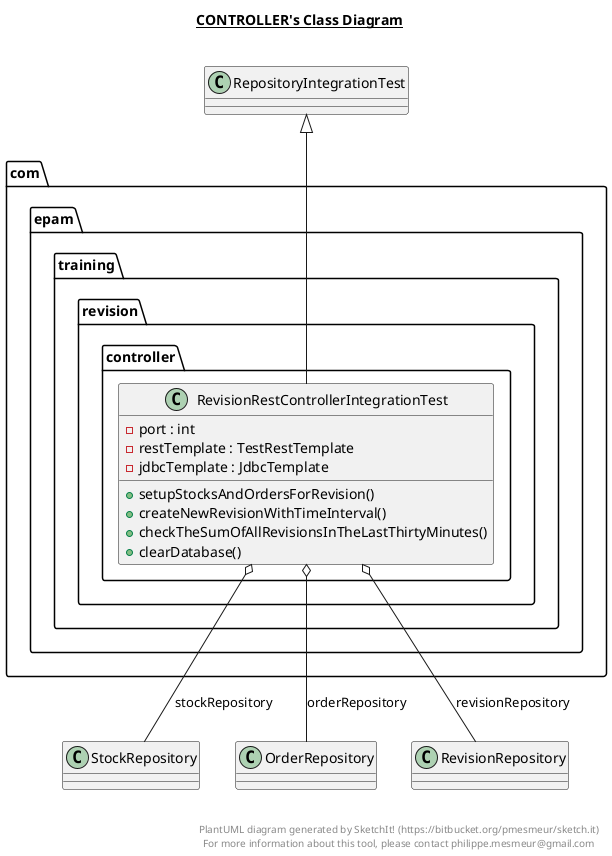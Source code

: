@startuml

title __CONTROLLER's Class Diagram__\n

  package com.epam.training {
    package com.epam.training.revision {
      package com.epam.training.revision.controller {
        class RevisionRestControllerIntegrationTest {
            - port : int
            - restTemplate : TestRestTemplate
            - jdbcTemplate : JdbcTemplate
            + setupStocksAndOrdersForRevision()
            + createNewRevisionWithTimeInterval()
            + checkTheSumOfAllRevisionsInTheLastThirtyMinutes()
            + clearDatabase()
        }
      }
    }
  }
  

  RevisionRestControllerIntegrationTest -up-|> RepositoryIntegrationTest
  RevisionRestControllerIntegrationTest o-- StockRepository : stockRepository
  RevisionRestControllerIntegrationTest o-- OrderRepository : orderRepository
  RevisionRestControllerIntegrationTest o-- RevisionRepository : revisionRepository


right footer


PlantUML diagram generated by SketchIt! (https://bitbucket.org/pmesmeur/sketch.it)
For more information about this tool, please contact philippe.mesmeur@gmail.com
endfooter

@enduml
